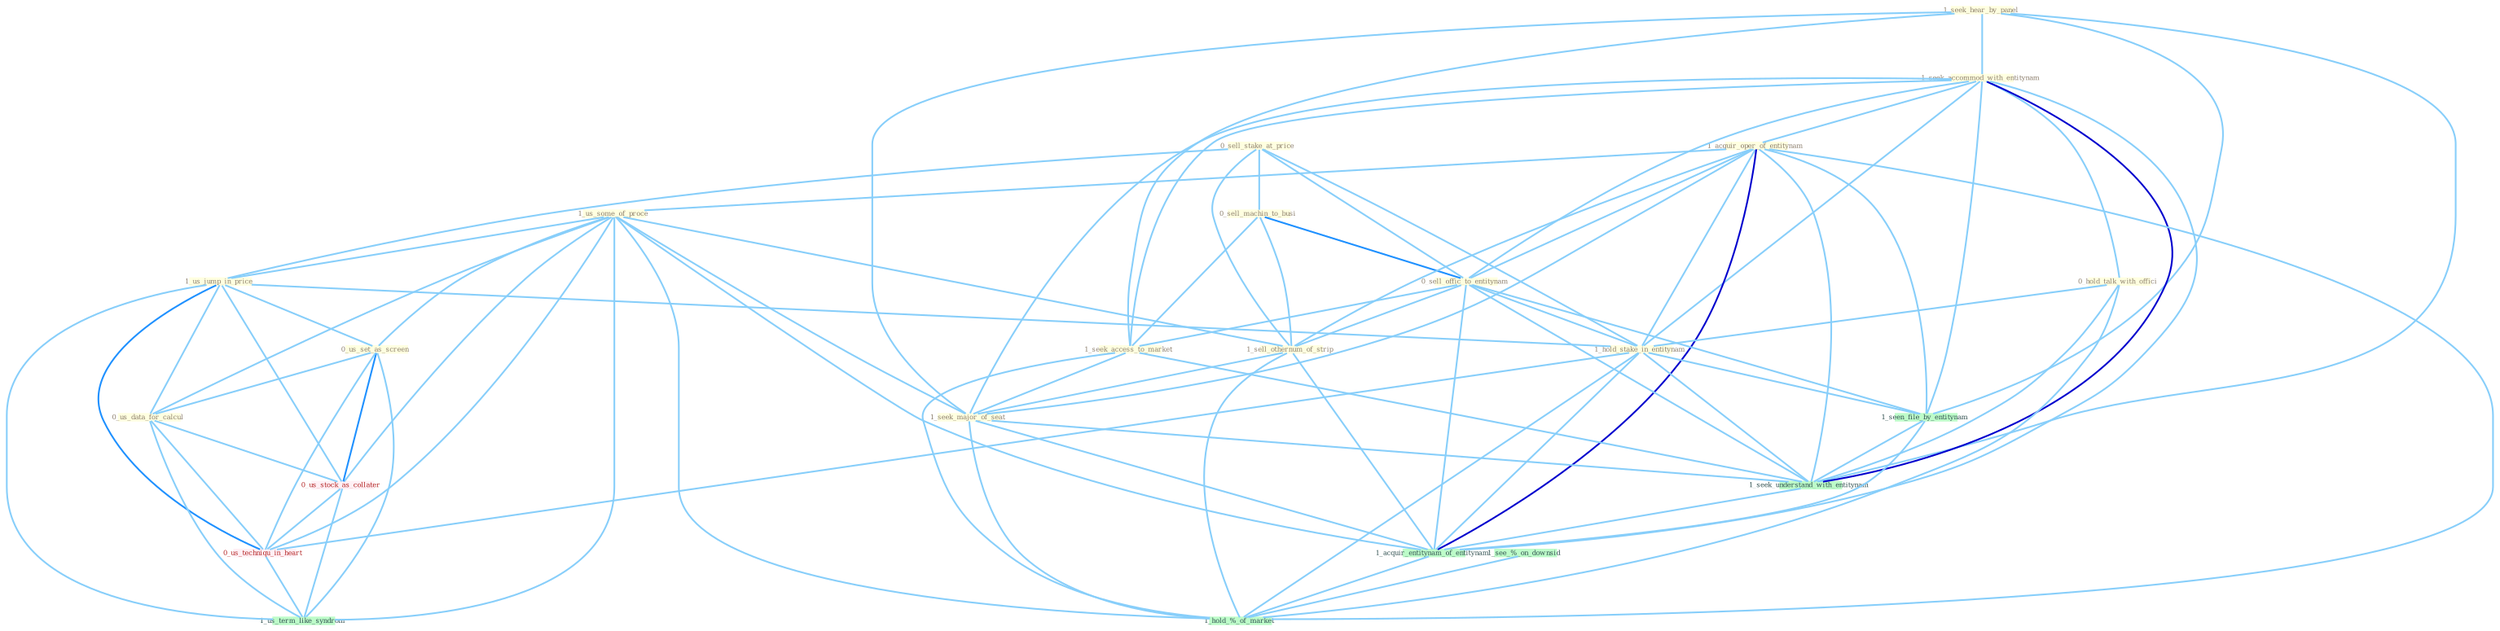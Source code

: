 Graph G{ 
    node
    [shape=polygon,style=filled,width=.5,height=.06,color="#BDFCC9",fixedsize=true,fontsize=4,
    fontcolor="#2f4f4f"];
    {node
    [color="#ffffe0", fontcolor="#8b7d6b"] "1_seek_hear_by_panel " "0_sell_stake_at_price " "1_seek_accommod_with_entitynam " "0_sell_machin_to_busi " "1_acquir_oper_of_entitynam " "1_us_some_of_proce " "0_sell_offic_to_entitynam " "1_sell_othernum_of_strip " "1_seek_access_to_market " "0_hold_talk_with_offici " "1_seek_major_of_seat " "1_us_jump_in_price " "1_hold_stake_in_entitynam " "0_us_set_as_screen " "0_us_data_for_calcul "}
{node [color="#fff0f5", fontcolor="#b22222"] "0_us_stock_as_collater " "0_us_techniqu_in_heart "}
edge [color="#B0E2FF"];

	"1_seek_hear_by_panel " -- "1_seek_accommod_with_entitynam " [w="1", color="#87cefa" ];
	"1_seek_hear_by_panel " -- "1_seek_access_to_market " [w="1", color="#87cefa" ];
	"1_seek_hear_by_panel " -- "1_seek_major_of_seat " [w="1", color="#87cefa" ];
	"1_seek_hear_by_panel " -- "1_seen_file_by_entitynam " [w="1", color="#87cefa" ];
	"1_seek_hear_by_panel " -- "1_seek_understand_with_entitynam " [w="1", color="#87cefa" ];
	"0_sell_stake_at_price " -- "0_sell_machin_to_busi " [w="1", color="#87cefa" ];
	"0_sell_stake_at_price " -- "0_sell_offic_to_entitynam " [w="1", color="#87cefa" ];
	"0_sell_stake_at_price " -- "1_sell_othernum_of_strip " [w="1", color="#87cefa" ];
	"0_sell_stake_at_price " -- "1_us_jump_in_price " [w="1", color="#87cefa" ];
	"0_sell_stake_at_price " -- "1_hold_stake_in_entitynam " [w="1", color="#87cefa" ];
	"1_seek_accommod_with_entitynam " -- "1_acquir_oper_of_entitynam " [w="1", color="#87cefa" ];
	"1_seek_accommod_with_entitynam " -- "0_sell_offic_to_entitynam " [w="1", color="#87cefa" ];
	"1_seek_accommod_with_entitynam " -- "1_seek_access_to_market " [w="1", color="#87cefa" ];
	"1_seek_accommod_with_entitynam " -- "0_hold_talk_with_offici " [w="1", color="#87cefa" ];
	"1_seek_accommod_with_entitynam " -- "1_seek_major_of_seat " [w="1", color="#87cefa" ];
	"1_seek_accommod_with_entitynam " -- "1_hold_stake_in_entitynam " [w="1", color="#87cefa" ];
	"1_seek_accommod_with_entitynam " -- "1_seen_file_by_entitynam " [w="1", color="#87cefa" ];
	"1_seek_accommod_with_entitynam " -- "1_seek_understand_with_entitynam " [w="3", color="#0000cd" , len=0.6];
	"1_seek_accommod_with_entitynam " -- "1_acquir_entitynam_of_entitynam " [w="1", color="#87cefa" ];
	"0_sell_machin_to_busi " -- "0_sell_offic_to_entitynam " [w="2", color="#1e90ff" , len=0.8];
	"0_sell_machin_to_busi " -- "1_sell_othernum_of_strip " [w="1", color="#87cefa" ];
	"0_sell_machin_to_busi " -- "1_seek_access_to_market " [w="1", color="#87cefa" ];
	"1_acquir_oper_of_entitynam " -- "1_us_some_of_proce " [w="1", color="#87cefa" ];
	"1_acquir_oper_of_entitynam " -- "0_sell_offic_to_entitynam " [w="1", color="#87cefa" ];
	"1_acquir_oper_of_entitynam " -- "1_sell_othernum_of_strip " [w="1", color="#87cefa" ];
	"1_acquir_oper_of_entitynam " -- "1_seek_major_of_seat " [w="1", color="#87cefa" ];
	"1_acquir_oper_of_entitynam " -- "1_hold_stake_in_entitynam " [w="1", color="#87cefa" ];
	"1_acquir_oper_of_entitynam " -- "1_seen_file_by_entitynam " [w="1", color="#87cefa" ];
	"1_acquir_oper_of_entitynam " -- "1_seek_understand_with_entitynam " [w="1", color="#87cefa" ];
	"1_acquir_oper_of_entitynam " -- "1_acquir_entitynam_of_entitynam " [w="3", color="#0000cd" , len=0.6];
	"1_acquir_oper_of_entitynam " -- "1_hold_%_of_market " [w="1", color="#87cefa" ];
	"1_us_some_of_proce " -- "1_sell_othernum_of_strip " [w="1", color="#87cefa" ];
	"1_us_some_of_proce " -- "1_seek_major_of_seat " [w="1", color="#87cefa" ];
	"1_us_some_of_proce " -- "1_us_jump_in_price " [w="1", color="#87cefa" ];
	"1_us_some_of_proce " -- "0_us_set_as_screen " [w="1", color="#87cefa" ];
	"1_us_some_of_proce " -- "0_us_data_for_calcul " [w="1", color="#87cefa" ];
	"1_us_some_of_proce " -- "0_us_stock_as_collater " [w="1", color="#87cefa" ];
	"1_us_some_of_proce " -- "1_acquir_entitynam_of_entitynam " [w="1", color="#87cefa" ];
	"1_us_some_of_proce " -- "0_us_techniqu_in_heart " [w="1", color="#87cefa" ];
	"1_us_some_of_proce " -- "1_us_term_like_syndrom " [w="1", color="#87cefa" ];
	"1_us_some_of_proce " -- "1_hold_%_of_market " [w="1", color="#87cefa" ];
	"0_sell_offic_to_entitynam " -- "1_sell_othernum_of_strip " [w="1", color="#87cefa" ];
	"0_sell_offic_to_entitynam " -- "1_seek_access_to_market " [w="1", color="#87cefa" ];
	"0_sell_offic_to_entitynam " -- "1_hold_stake_in_entitynam " [w="1", color="#87cefa" ];
	"0_sell_offic_to_entitynam " -- "1_seen_file_by_entitynam " [w="1", color="#87cefa" ];
	"0_sell_offic_to_entitynam " -- "1_seek_understand_with_entitynam " [w="1", color="#87cefa" ];
	"0_sell_offic_to_entitynam " -- "1_acquir_entitynam_of_entitynam " [w="1", color="#87cefa" ];
	"1_sell_othernum_of_strip " -- "1_seek_major_of_seat " [w="1", color="#87cefa" ];
	"1_sell_othernum_of_strip " -- "1_acquir_entitynam_of_entitynam " [w="1", color="#87cefa" ];
	"1_sell_othernum_of_strip " -- "1_hold_%_of_market " [w="1", color="#87cefa" ];
	"1_seek_access_to_market " -- "1_seek_major_of_seat " [w="1", color="#87cefa" ];
	"1_seek_access_to_market " -- "1_seek_understand_with_entitynam " [w="1", color="#87cefa" ];
	"1_seek_access_to_market " -- "1_hold_%_of_market " [w="1", color="#87cefa" ];
	"0_hold_talk_with_offici " -- "1_hold_stake_in_entitynam " [w="1", color="#87cefa" ];
	"0_hold_talk_with_offici " -- "1_seek_understand_with_entitynam " [w="1", color="#87cefa" ];
	"0_hold_talk_with_offici " -- "1_hold_%_of_market " [w="1", color="#87cefa" ];
	"1_seek_major_of_seat " -- "1_seek_understand_with_entitynam " [w="1", color="#87cefa" ];
	"1_seek_major_of_seat " -- "1_acquir_entitynam_of_entitynam " [w="1", color="#87cefa" ];
	"1_seek_major_of_seat " -- "1_hold_%_of_market " [w="1", color="#87cefa" ];
	"1_us_jump_in_price " -- "1_hold_stake_in_entitynam " [w="1", color="#87cefa" ];
	"1_us_jump_in_price " -- "0_us_set_as_screen " [w="1", color="#87cefa" ];
	"1_us_jump_in_price " -- "0_us_data_for_calcul " [w="1", color="#87cefa" ];
	"1_us_jump_in_price " -- "0_us_stock_as_collater " [w="1", color="#87cefa" ];
	"1_us_jump_in_price " -- "0_us_techniqu_in_heart " [w="2", color="#1e90ff" , len=0.8];
	"1_us_jump_in_price " -- "1_us_term_like_syndrom " [w="1", color="#87cefa" ];
	"1_hold_stake_in_entitynam " -- "1_seen_file_by_entitynam " [w="1", color="#87cefa" ];
	"1_hold_stake_in_entitynam " -- "1_seek_understand_with_entitynam " [w="1", color="#87cefa" ];
	"1_hold_stake_in_entitynam " -- "1_acquir_entitynam_of_entitynam " [w="1", color="#87cefa" ];
	"1_hold_stake_in_entitynam " -- "0_us_techniqu_in_heart " [w="1", color="#87cefa" ];
	"1_hold_stake_in_entitynam " -- "1_hold_%_of_market " [w="1", color="#87cefa" ];
	"0_us_set_as_screen " -- "0_us_data_for_calcul " [w="1", color="#87cefa" ];
	"0_us_set_as_screen " -- "0_us_stock_as_collater " [w="2", color="#1e90ff" , len=0.8];
	"0_us_set_as_screen " -- "0_us_techniqu_in_heart " [w="1", color="#87cefa" ];
	"0_us_set_as_screen " -- "1_us_term_like_syndrom " [w="1", color="#87cefa" ];
	"0_us_data_for_calcul " -- "0_us_stock_as_collater " [w="1", color="#87cefa" ];
	"0_us_data_for_calcul " -- "0_us_techniqu_in_heart " [w="1", color="#87cefa" ];
	"0_us_data_for_calcul " -- "1_us_term_like_syndrom " [w="1", color="#87cefa" ];
	"1_seen_file_by_entitynam " -- "1_seek_understand_with_entitynam " [w="1", color="#87cefa" ];
	"1_seen_file_by_entitynam " -- "1_acquir_entitynam_of_entitynam " [w="1", color="#87cefa" ];
	"0_us_stock_as_collater " -- "0_us_techniqu_in_heart " [w="1", color="#87cefa" ];
	"0_us_stock_as_collater " -- "1_us_term_like_syndrom " [w="1", color="#87cefa" ];
	"1_seek_understand_with_entitynam " -- "1_acquir_entitynam_of_entitynam " [w="1", color="#87cefa" ];
	"1_acquir_entitynam_of_entitynam " -- "1_hold_%_of_market " [w="1", color="#87cefa" ];
	"0_us_techniqu_in_heart " -- "1_us_term_like_syndrom " [w="1", color="#87cefa" ];
	"1_see_%_on_downsid " -- "1_hold_%_of_market " [w="1", color="#87cefa" ];
}